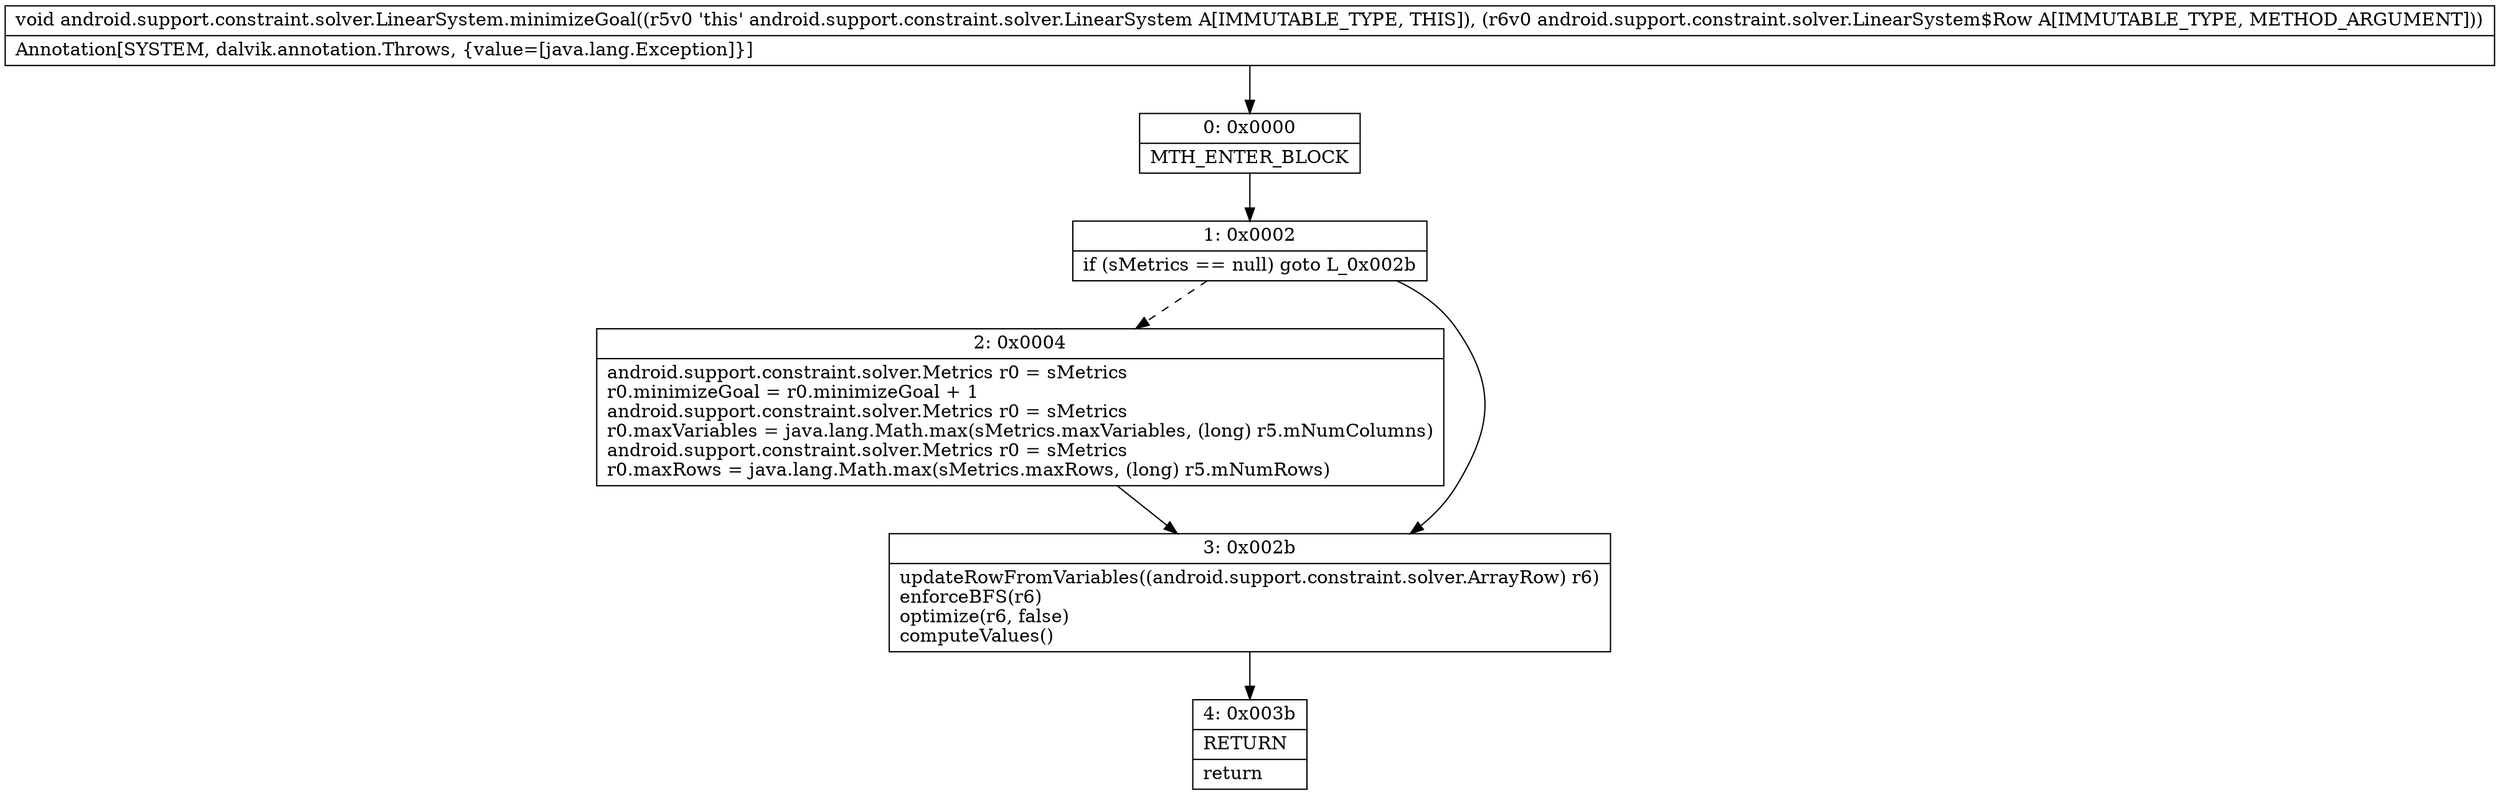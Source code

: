 digraph "CFG forandroid.support.constraint.solver.LinearSystem.minimizeGoal(Landroid\/support\/constraint\/solver\/LinearSystem$Row;)V" {
Node_0 [shape=record,label="{0\:\ 0x0000|MTH_ENTER_BLOCK\l}"];
Node_1 [shape=record,label="{1\:\ 0x0002|if (sMetrics == null) goto L_0x002b\l}"];
Node_2 [shape=record,label="{2\:\ 0x0004|android.support.constraint.solver.Metrics r0 = sMetrics\lr0.minimizeGoal = r0.minimizeGoal + 1\landroid.support.constraint.solver.Metrics r0 = sMetrics\lr0.maxVariables = java.lang.Math.max(sMetrics.maxVariables, (long) r5.mNumColumns)\landroid.support.constraint.solver.Metrics r0 = sMetrics\lr0.maxRows = java.lang.Math.max(sMetrics.maxRows, (long) r5.mNumRows)\l}"];
Node_3 [shape=record,label="{3\:\ 0x002b|updateRowFromVariables((android.support.constraint.solver.ArrayRow) r6)\lenforceBFS(r6)\loptimize(r6, false)\lcomputeValues()\l}"];
Node_4 [shape=record,label="{4\:\ 0x003b|RETURN\l|return\l}"];
MethodNode[shape=record,label="{void android.support.constraint.solver.LinearSystem.minimizeGoal((r5v0 'this' android.support.constraint.solver.LinearSystem A[IMMUTABLE_TYPE, THIS]), (r6v0 android.support.constraint.solver.LinearSystem$Row A[IMMUTABLE_TYPE, METHOD_ARGUMENT]))  | Annotation[SYSTEM, dalvik.annotation.Throws, \{value=[java.lang.Exception]\}]\l}"];
MethodNode -> Node_0;
Node_0 -> Node_1;
Node_1 -> Node_2[style=dashed];
Node_1 -> Node_3;
Node_2 -> Node_3;
Node_3 -> Node_4;
}

